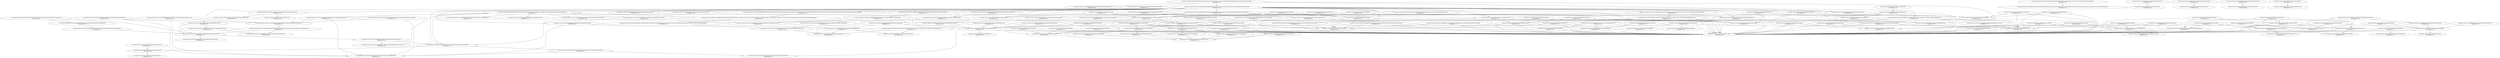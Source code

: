 digraph G {
  "org.apache.commons.math.ode.nonstiff$EmbeddedRungeKuttaIntegrator#integrate(org.apache.commons.math.ode.ExpandableStatefulODE,double)" [label="org.apache.commons.math.ode.nonstiff$EmbeddedRungeKuttaIntegrator#integrate(org.apache.commons.math.ode.ExpandableStatefulODE,double)\nP(Fail|Node)=1.00"];
  "org.apache.commons.math.ode.nonstiff$AdaptiveStepsizeIntegrator#filterStep(double,boolean,boolean)" [label="org.apache.commons.math.ode.nonstiff$AdaptiveStepsizeIntegrator#filterStep(double,boolean,boolean)\nP(Fail|Node)=1.00"];
  "org.apache.commons.math.ode$ExpandableStatefulODE#setCompleteState(double[])" [label="org.apache.commons.math.ode$ExpandableStatefulODE#setCompleteState(double[])\nP(Fail|Node)=1.00"];
  "org.apache.commons.math.ode.nonstiff$DormandPrince853StepInterpolator#storeTime(double)" [label="org.apache.commons.math.ode.nonstiff$DormandPrince853StepInterpolator#storeTime(double)\nP(Fail|Node)=1.00"];
  "org.apache.commons.math.ode$AbstractIntegrator#setEquations(org.apache.commons.math.ode.ExpandableStatefulODE)" [label="org.apache.commons.math.ode$AbstractIntegrator#setEquations(org.apache.commons.math.ode.ExpandableStatefulODE)\nP(Fail|Node)=0.00"];
  "org.apache.commons.math.ode.nonstiff$AdaptiveStepsizeIntegrator#sanityChecks(org.apache.commons.math.ode.ExpandableStatefulODE,double)" [label="org.apache.commons.math.ode.nonstiff$AdaptiveStepsizeIntegrator#sanityChecks(org.apache.commons.math.ode.ExpandableStatefulODE,double)\nP(Fail|Node)=1.00"];
  "org.apache.commons.math.ode.nonstiff$DormandPrince853Integrator#estimateError(double[][],double[],double[],double)" [label="org.apache.commons.math.ode.nonstiff$DormandPrince853Integrator#estimateError(double[][],double[],double[],double)\nP(Fail|Node)=1.00"];
  "org.apache.commons.math.ode$AbstractIntegrator#computeDerivatives(double,double[],double[])" [label="org.apache.commons.math.ode$AbstractIntegrator#computeDerivatives(double,double[],double[])\nP(Fail|Node)=1.00"];
  "org.apache.commons.math.ode$AbstractIntegrator#initIntegration(double,double[],double)" [label="org.apache.commons.math.ode$AbstractIntegrator#initIntegration(double,double[],double)\nP(Fail|Node)=1.00"];
  "org.apache.commons.math.ode$ExpandableStatefulODE#getPrimaryMapper()" [label="org.apache.commons.math.ode$ExpandableStatefulODE#getPrimaryMapper()\nP(Fail|Node)=0.00"];
  "org.apache.commons.math.ode.nonstiff$AdaptiveStepsizeIntegrator#resetInternalState()" [label="org.apache.commons.math.ode.nonstiff$AdaptiveStepsizeIntegrator#resetInternalState()\nP(Fail|Node)=1.00"];
  "org.apache.commons.math.util$FastMath#max(double,double)" [label="org.apache.commons.math.util$FastMath#max(double,double)\nP(Fail|Node)=0.00"];
  "org.apache.commons.math.util$FastMath#<clinit>()" [label="org.apache.commons.math.util$FastMath#<clinit>()\nP(Fail|Node)=0.00"];
  "org.apache.commons.math.ode$ExpandableStatefulODE#getSecondaryMappers()" [label="org.apache.commons.math.ode$ExpandableStatefulODE#getSecondaryMappers()\nP(Fail|Node)=0.00"];
  "org.apache.commons.math.ode$AbstractIntegrator#acceptStep(org.apache.commons.math.ode.sampling.AbstractStepInterpolator,double[],double[],double)" [label="org.apache.commons.math.ode$AbstractIntegrator#acceptStep(org.apache.commons.math.ode.sampling.AbstractStepInterpolator,double[],double[],double)\nP(Fail|Node)=1.00"];
  "org.apache.commons.math.ode.nonstiff$AdaptiveStepsizeIntegrator#initializeStep(boolean,int,double[],double,double[],double[],double[],double[])" [label="org.apache.commons.math.ode.nonstiff$AdaptiveStepsizeIntegrator#initializeStep(boolean,int,double[],double,double[],double[],double[],double[])\nP(Fail|Node)=1.00"];
  "org.apache.commons.math.ode.nonstiff$DormandPrince853Integrator#getOrder()" [label="org.apache.commons.math.ode.nonstiff$DormandPrince853Integrator#getOrder()\nP(Fail|Node)=0.00"];
  "org.apache.commons.math.ode$ExpandableStatefulODE#setTime(double)" [label="org.apache.commons.math.ode$ExpandableStatefulODE#setTime(double)\nP(Fail|Node)=0.00"];
  "org.apache.commons.math.ode.nonstiff$RungeKuttaStepInterpolator#shift()" [label="org.apache.commons.math.ode.nonstiff$RungeKuttaStepInterpolator#shift()\nP(Fail|Node)=1.00"];
  "org.apache.commons.math.ode.sampling$AbstractStepInterpolator#storeTime(double)" [label="org.apache.commons.math.ode.sampling$AbstractStepInterpolator#storeTime(double)\nP(Fail|Node)=1.00"];
  "org.apache.commons.math.ode.nonstiff$DormandPrince853StepInterpolator#reinitialize(org.apache.commons.math.ode.AbstractIntegrator,double[],double[][],boolean,org.apache.commons.math.ode.EquationsMapper,org.apache.commons.math.ode.EquationsMapper[])" [label="org.apache.commons.math.ode.nonstiff$DormandPrince853StepInterpolator#reinitialize(org.apache.commons.math.ode.AbstractIntegrator,double[],double[][],boolean,org.apache.commons.math.ode.EquationsMapper,org.apache.commons.math.ode.EquationsMapper[])\nP(Fail|Node)=1.00"];
  "org.apache.commons.math.util$FastMath#pow(double,double)" [label="org.apache.commons.math.util$FastMath#pow(double,double)\nP(Fail|Node)=1.00"];
  "org.apache.commons.math.ode$ExpandableStatefulODE#getTime()" [label="org.apache.commons.math.ode$ExpandableStatefulODE#getTime()\nP(Fail|Node)=0.00"];
  "org.apache.commons.math.ode.sampling$AbstractStepInterpolator#copy()" [label="org.apache.commons.math.ode.sampling$AbstractStepInterpolator#copy()\nP(Fail|Node)=1.00"];
  "org.apache.commons.math.util$FastMath#min(double,double)" [label="org.apache.commons.math.util$FastMath#min(double,double)\nP(Fail|Node)=0.00"];
  "org.apache.commons.math.ode.nonstiff$RungeKuttaStepInterpolator#reinitialize(org.apache.commons.math.ode.AbstractIntegrator,double[],double[][],boolean,org.apache.commons.math.ode.EquationsMapper,org.apache.commons.math.ode.EquationsMapper[])" [label="org.apache.commons.math.ode.nonstiff$RungeKuttaStepInterpolator#reinitialize(org.apache.commons.math.ode.AbstractIntegrator,double[],double[][],boolean,org.apache.commons.math.ode.EquationsMapper,org.apache.commons.math.ode.EquationsMapper[])\nP(Fail|Node)=1.00"];
  "org.apache.commons.math.util$FastMath#abs(double)" [label="org.apache.commons.math.util$FastMath#abs(double)\nP(Fail|Node)=0.00"];
  "org.apache.commons.math.ode$ExpandableStatefulODE#getCompleteState()" [label="org.apache.commons.math.ode$ExpandableStatefulODE#getCompleteState()\nP(Fail|Node)=1.00"];
  "org.apache.commons.math.util$FastMath#nextUp(double)" [label="org.apache.commons.math.util$FastMath#nextUp(double)\nP(Fail|Node)=1.00"];
  "org.apache.commons.math.util$FastMath#nextAfter(double,double)" [label="org.apache.commons.math.util$FastMath#nextAfter(double,double)\nP(Fail|Node)=0.00"];
  "org.apache.commons.math.ode$AbstractIntegrator#addEventHandler(org.apache.commons.math.ode.events.EventHandler,double,double,int)" [label="org.apache.commons.math.ode$AbstractIntegrator#addEventHandler(org.apache.commons.math.ode.events.EventHandler,double,double,int)\nP(Fail|Node)=1.00"];
  "org.apache.commons.math.ode$AbstractIntegrator#addEventHandler(org.apache.commons.math.ode.events.EventHandler,double,double,int,org.apache.commons.math.analysis.solvers.UnivariateRealSolver)" [label="org.apache.commons.math.ode$AbstractIntegrator#addEventHandler(org.apache.commons.math.ode.events.EventHandler,double,double,int,org.apache.commons.math.analysis.solvers.UnivariateRealSolver)\nP(Fail|Node)=1.00"];
  "org.apache.commons.math.ode.sampling$AbstractStepInterpolator#reinitialize(double[],boolean,org.apache.commons.math.ode.EquationsMapper,org.apache.commons.math.ode.EquationsMapper[])" [label="org.apache.commons.math.ode.sampling$AbstractStepInterpolator#reinitialize(double[],boolean,org.apache.commons.math.ode.EquationsMapper,org.apache.commons.math.ode.EquationsMapper[])\nP(Fail|Node)=1.00"];
  "org.apache.commons.math.ode.sampling$AbstractStepInterpolator#allocateInterpolatedArrays(int)" [label="org.apache.commons.math.ode.sampling$AbstractStepInterpolator#allocateInterpolatedArrays(int)\nP(Fail|Node)=1.00"];
  "org.apache.commons.math.util$FastMath#toRadians(double)" [label="org.apache.commons.math.util$FastMath#toRadians(double)\nP(Fail|Node)=1.00"];
  "org.apache.commons.math.util$FastMath#doubleHighPart(double)" [label="org.apache.commons.math.util$FastMath#doubleHighPart(double)\nP(Fail|Node)=1.00"];
  "org.apache.commons.math.ode.nonstiff$RungeKuttaStepInterpolator#readExternal(java.io.ObjectInput)" [label="org.apache.commons.math.ode.nonstiff$RungeKuttaStepInterpolator#readExternal(java.io.ObjectInput)\nP(Fail|Node)=1.00"];
  "org.apache.commons.math.ode.sampling$AbstractStepInterpolator#readBaseExternal(java.io.ObjectInput)" [label="org.apache.commons.math.ode.sampling$AbstractStepInterpolator#readBaseExternal(java.io.ObjectInput)\nP(Fail|Node)=1.00"];
  "org.apache.commons.math.ode.sampling$AbstractStepInterpolator#setInterpolatedTime(double)" [label="org.apache.commons.math.ode.sampling$AbstractStepInterpolator#setInterpolatedTime(double)\nP(Fail|Node)=0.00"];
  "org.apache.commons.math.ode$AbstractIntegrator#sanityChecks(org.apache.commons.math.ode.ExpandableStatefulODE,double)" [label="org.apache.commons.math.ode$AbstractIntegrator#sanityChecks(org.apache.commons.math.ode.ExpandableStatefulODE,double)\nP(Fail|Node)=1.00"];
  "org.apache.commons.math.util$FastMath#ulp(double)" [label="org.apache.commons.math.util$FastMath#ulp(double)\nP(Fail|Node)=1.00"];
  "org.apache.commons.math.ode$ExpandableStatefulODE#getTotalDimension()" [label="org.apache.commons.math.ode$ExpandableStatefulODE#getTotalDimension()\nP(Fail|Node)=1.00"];
  "org.apache.commons.math.ode$EquationsMapper#extractEquationData(double[],double[])" [label="org.apache.commons.math.ode$EquationsMapper#extractEquationData(double[],double[])\nP(Fail|Node)=0.00"];
  "org.apache.commons.math.util$Incrementor#incrementCount()" [label="org.apache.commons.math.util$Incrementor#incrementCount()\nP(Fail|Node)=0.00"];
  "org.apache.commons.math.ode$ExpandableStatefulODE#computeDerivatives(double,double[],double[])" [label="org.apache.commons.math.ode$ExpandableStatefulODE#computeDerivatives(double,double[],double[])\nP(Fail|Node)=1.00"];
  "org.apache.commons.math.util$Incrementor$1#trigger(int)" [label="org.apache.commons.math.util$Incrementor$1#trigger(int)\nP(Fail|Node)=1.00"];
  "org.apache.commons.math.util$Precision#equalsIncludingNaN(float,float,int)" [label="org.apache.commons.math.util$Precision#equalsIncludingNaN(float,float,int)\nP(Fail|Node)=1.00"];
  "org.apache.commons.math.util$Precision#equals(float,float,int)" [label="org.apache.commons.math.util$Precision#equals(float,float,int)\nP(Fail|Node)=1.00"];
  "org.apache.commons.math.util$FastMath#abs(int)" [label="org.apache.commons.math.util$FastMath#abs(int)\nP(Fail|Node)=1.00"];
  "org.apache.commons.math.util$Precision#equals(float,float,float)" [label="org.apache.commons.math.util$Precision#equals(float,float,float)\nP(Fail|Node)=1.00"];
  "org.apache.commons.math.util$FastMath#abs(float)" [label="org.apache.commons.math.util$FastMath#abs(float)\nP(Fail|Node)=1.00"];
  "org.apache.commons.math.util$FastMath#log(double,double[])" [label="org.apache.commons.math.util$FastMath#log(double,double[])\nP(Fail|Node)=1.00"];
  "org.apache.commons.math.util$FastMath$lnMant#<clinit>()" [label="org.apache.commons.math.util$FastMath$lnMant#<clinit>()\nP(Fail|Node)=1.00"];
  "org.apache.commons.math.util$FastMath#asinh(double)" [label="org.apache.commons.math.util$FastMath#asinh(double)\nP(Fail|Node)=1.00"];
  "org.apache.commons.math.util$FastMath#log(double)" [label="org.apache.commons.math.util$FastMath#log(double)\nP(Fail|Node)=1.00"];
  "org.apache.commons.math.util$FastMath#sqrt(double)" [label="org.apache.commons.math.util$FastMath#sqrt(double)\nP(Fail|Node)=0.00"];
  "org.apache.commons.math.util$FastMathLiteralArrays#<clinit>()" [label="org.apache.commons.math.util$FastMathLiteralArrays#<clinit>()\nP(Fail|Node)=0.00"];
  "org.apache.commons.math.util$FastMathLiteralArrays#loadLnMant()" [label="org.apache.commons.math.util$FastMathLiteralArrays#loadLnMant()\nP(Fail|Node)=1.00"];
  "org.apache.commons.math.util$FastMath#tan(double)" [label="org.apache.commons.math.util$FastMath#tan(double)\nP(Fail|Node)=1.00"];
  "org.apache.commons.math.util$FastMath#tanQ(double,double,boolean)" [label="org.apache.commons.math.util$FastMath#tanQ(double,double,boolean)\nP(Fail|Node)=1.00"];
  "org.apache.commons.math.util$FastMath#reducePayneHanek(double,double[])" [label="org.apache.commons.math.util$FastMath#reducePayneHanek(double,double[])\nP(Fail|Node)=1.00"];
  "org.apache.commons.math.ode.nonstiff$DormandPrince853Integrator#<clinit>()" [label="org.apache.commons.math.ode.nonstiff$DormandPrince853Integrator#<clinit>()\nP(Fail|Node)=1.00"];
  "org.apache.commons.math.util$FastMath#cos(double)" [label="org.apache.commons.math.util$FastMath#cos(double)\nP(Fail|Node)=1.00"];
  "org.apache.commons.math.util$FastMath#cosQ(double,double)" [label="org.apache.commons.math.util$FastMath#cosQ(double,double)\nP(Fail|Node)=1.00"];
  "org.apache.commons.math.util$FastMath#sinQ(double,double)" [label="org.apache.commons.math.util$FastMath#sinQ(double,double)\nP(Fail|Node)=1.00"];
  "org.apache.commons.math.ode.nonstiff$DormandPrince853StepInterpolator#doCopy()" [label="org.apache.commons.math.ode.nonstiff$DormandPrince853StepInterpolator#doCopy()\nP(Fail|Node)=1.00"];
  "org.apache.commons.math.ode.sampling$AbstractStepInterpolator#finalizeStep()" [label="org.apache.commons.math.ode.sampling$AbstractStepInterpolator#finalizeStep()\nP(Fail|Node)=1.00"];
  "org.apache.commons.math.ode.nonstiff$DormandPrince853StepInterpolator#<clinit>()" [label="org.apache.commons.math.ode.nonstiff$DormandPrince853StepInterpolator#<clinit>()\nP(Fail|Node)=0.00"];
  "org.apache.commons.math.ode$AbstractIntegrator#integrate(org.apache.commons.math.ode.FirstOrderDifferentialEquations,double,double[],double,double[])" [label="org.apache.commons.math.ode$AbstractIntegrator#integrate(org.apache.commons.math.ode.FirstOrderDifferentialEquations,double,double[],double,double[])\nP(Fail|Node)=1.00"];
  "org.apache.commons.math.ode$ExpandableStatefulODE#setPrimaryState(double[])" [label="org.apache.commons.math.ode$ExpandableStatefulODE#setPrimaryState(double[])\nP(Fail|Node)=0.00"];
  "org.apache.commons.math.ode$ExpandableStatefulODE#getPrimaryState()" [label="org.apache.commons.math.ode$ExpandableStatefulODE#getPrimaryState()\nP(Fail|Node)=1.00"];
  "org.apache.commons.math.ode.sampling$AbstractStepInterpolator#getInterpolatedSecondaryState(int)" [label="org.apache.commons.math.ode.sampling$AbstractStepInterpolator#getInterpolatedSecondaryState(int)\nP(Fail|Node)=1.00"];
  "org.apache.commons.math.ode.sampling$AbstractStepInterpolator#evaluateCompleteInterpolatedState()" [label="org.apache.commons.math.ode.sampling$AbstractStepInterpolator#evaluateCompleteInterpolatedState()\nP(Fail|Node)=1.00"];
  "org.apache.commons.math.util$FastMath$ExpFracTable#<clinit>()" [label="org.apache.commons.math.util$FastMath$ExpFracTable#<clinit>()\nP(Fail|Node)=1.00"];
  "org.apache.commons.math.util$FastMathLiteralArrays#loadExpFracB()" [label="org.apache.commons.math.util$FastMathLiteralArrays#loadExpFracB()\nP(Fail|Node)=1.00"];
  "org.apache.commons.math.util$FastMathLiteralArrays#loadExpFracA()" [label="org.apache.commons.math.util$FastMathLiteralArrays#loadExpFracA()\nP(Fail|Node)=1.00"];
  "org.apache.commons.math.util$Precision#equalsIncludingNaN(float,float)" [label="org.apache.commons.math.util$Precision#equalsIncludingNaN(float,float)\nP(Fail|Node)=1.00"];
  "org.apache.commons.math.util$FastMath#log10(double)" [label="org.apache.commons.math.util$FastMath#log10(double)\nP(Fail|Node)=1.00"];
  "org.apache.commons.math.util$FastMath#toDegrees(double)" [label="org.apache.commons.math.util$FastMath#toDegrees(double)\nP(Fail|Node)=1.00"];
  "org.apache.commons.math.ode.nonstiff$AdaptiveStepsizeIntegrator#setStepSizeControl(double,double,double,double)" [label="org.apache.commons.math.ode.nonstiff$AdaptiveStepsizeIntegrator#setStepSizeControl(double,double,double,double)\nP(Fail|Node)=1.00"];
  "org.apache.commons.math.ode$AbstractIntegrator#getEvaluations()" [label="org.apache.commons.math.ode$AbstractIntegrator#getEvaluations()\nP(Fail|Node)=1.00"];
  "org.apache.commons.math.util$Incrementor#getCount()" [label="org.apache.commons.math.util$Incrementor#getCount()\nP(Fail|Node)=1.00"];
  "org.apache.commons.math.util$FastMath#tanh(double)" [label="org.apache.commons.math.util$FastMath#tanh(double)\nP(Fail|Node)=1.00"];
  "org.apache.commons.math.util$FastMath#expm1(double,double[])" [label="org.apache.commons.math.util$FastMath#expm1(double,double[])\nP(Fail|Node)=1.00"];
  "org.apache.commons.math.util$FastMath#exp(double,double,double[])" [label="org.apache.commons.math.util$FastMath#exp(double,double,double[])\nP(Fail|Node)=1.00"];
  "org.apache.commons.math.util$FastMath#atan2(double,double)" [label="org.apache.commons.math.util$FastMath#atan2(double,double)\nP(Fail|Node)=1.00"];
  "org.apache.commons.math.util$FastMath#atan(double,double,boolean)" [label="org.apache.commons.math.util$FastMath#atan(double,double,boolean)\nP(Fail|Node)=1.00"];
  "org.apache.commons.math.util$FastMath#copySign(double,double)" [label="org.apache.commons.math.util$FastMath#copySign(double,double)\nP(Fail|Node)=1.00"];
  "org.apache.commons.math.util$FastMath$ExpIntTable#<clinit>()" [label="org.apache.commons.math.util$FastMath$ExpIntTable#<clinit>()\nP(Fail|Node)=1.00"];
  "org.apache.commons.math.util$FastMathLiteralArrays#loadExpIntB()" [label="org.apache.commons.math.util$FastMathLiteralArrays#loadExpIntB()\nP(Fail|Node)=1.00"];
  "org.apache.commons.math.util$FastMathLiteralArrays#loadExpIntA()" [label="org.apache.commons.math.util$FastMathLiteralArrays#loadExpIntA()\nP(Fail|Node)=1.00"];
  "org.apache.commons.math.util$FastMath#asin(double)" [label="org.apache.commons.math.util$FastMath#asin(double)\nP(Fail|Node)=1.00"];
  "org.apache.commons.math.ode$EquationsMapper#getDimension()" [label="org.apache.commons.math.ode$EquationsMapper#getDimension()\nP(Fail|Node)=0.00"];
  "org.apache.commons.math.ode.sampling$AbstractStepInterpolator#setSoftCurrentTime(double)" [label="org.apache.commons.math.ode.sampling$AbstractStepInterpolator#setSoftCurrentTime(double)\nP(Fail|Node)=1.00"];
  "org.apache.commons.math.util$Precision#equals(double,double,int)" [label="org.apache.commons.math.util$Precision#equals(double,double,int)\nP(Fail|Node)=1.00"];
  "org.apache.commons.math.ode.sampling$AbstractStepInterpolator#isForward()" [label="org.apache.commons.math.ode.sampling$AbstractStepInterpolator#isForward()\nP(Fail|Node)=1.00"];
  "org.apache.commons.math.ode.sampling$AbstractStepInterpolator#getInterpolatedState()" [label="org.apache.commons.math.ode.sampling$AbstractStepInterpolator#getInterpolatedState()\nP(Fail|Node)=1.00"];
  "org.apache.commons.math.ode.sampling$AbstractStepInterpolator#getGlobalPreviousTime()" [label="org.apache.commons.math.ode.sampling$AbstractStepInterpolator#getGlobalPreviousTime()\nP(Fail|Node)=1.00"];
  "org.apache.commons.math.ode.sampling$AbstractStepInterpolator#setSoftPreviousTime(double)" [label="org.apache.commons.math.ode.sampling$AbstractStepInterpolator#setSoftPreviousTime(double)\nP(Fail|Node)=1.00"];
  "org.apache.commons.math.ode.sampling$AbstractStepInterpolator#getGlobalCurrentTime()" [label="org.apache.commons.math.ode.sampling$AbstractStepInterpolator#getGlobalCurrentTime()\nP(Fail|Node)=1.00"];
  "org.apache.commons.math.util$FastMath#expm1(double)" [label="org.apache.commons.math.util$FastMath#expm1(double)\nP(Fail|Node)=1.00"];
  "org.apache.commons.math.util$Precision#equalsIncludingNaN(double,double,double)" [label="org.apache.commons.math.util$Precision#equalsIncludingNaN(double,double,double)\nP(Fail|Node)=1.00"];
  "org.apache.commons.math.util$Precision#equalsIncludingNaN(double,double)" [label="org.apache.commons.math.util$Precision#equalsIncludingNaN(double,double)\nP(Fail|Node)=1.00"];
  "org.apache.commons.math.ode$EquationsMapper#getFirstIndex()" [label="org.apache.commons.math.ode$EquationsMapper#getFirstIndex()\nP(Fail|Node)=1.00"];
  "org.apache.commons.math.util$FastMath#cosh(double)" [label="org.apache.commons.math.util$FastMath#cosh(double)\nP(Fail|Node)=1.00"];
  "org.apache.commons.math.util$FastMath#exp(double)" [label="org.apache.commons.math.util$FastMath#exp(double)\nP(Fail|Node)=1.00"];
  "org.apache.commons.math.ode$ExpandableStatefulODE#addSecondaryEquations(org.apache.commons.math.ode.SecondaryEquations)" [label="org.apache.commons.math.ode$ExpandableStatefulODE#addSecondaryEquations(org.apache.commons.math.ode.SecondaryEquations)\nP(Fail|Node)=1.00"];
  "org.apache.commons.math.util$FastMath#ceil(double)" [label="org.apache.commons.math.util$FastMath#ceil(double)\nP(Fail|Node)=1.00"];
  "org.apache.commons.math.util$FastMath#floor(double)" [label="org.apache.commons.math.util$FastMath#floor(double)\nP(Fail|Node)=1.00"];
  "org.apache.commons.math.util$FastMath#main(java.lang.String[])" [label="org.apache.commons.math.util$FastMath#main(java.lang.String[])\nP(Fail|Node)=1.00"];
  "org.apache.commons.math.util$FastMath#sinh(double)" [label="org.apache.commons.math.util$FastMath#sinh(double)\nP(Fail|Node)=1.00"];
  "org.apache.commons.math.util$Precision#round(float,int,int)" [label="org.apache.commons.math.util$Precision#round(float,int,int)\nP(Fail|Node)=1.00"];
  "org.apache.commons.math.util$Precision#roundUnscaled(double,double,int)" [label="org.apache.commons.math.util$Precision#roundUnscaled(double,double,int)\nP(Fail|Node)=1.00"];
  "org.apache.commons.math.util$FastMath#copySign(float,float)" [label="org.apache.commons.math.util$FastMath#copySign(float,float)\nP(Fail|Node)=1.00"];
  "org.apache.commons.math.util$Precision#equals(double,double)" [label="org.apache.commons.math.util$Precision#equals(double,double)\nP(Fail|Node)=1.00"];
  "org.apache.commons.math.util$FastMath#abs(long)" [label="org.apache.commons.math.util$FastMath#abs(long)\nP(Fail|Node)=1.00"];
  "org.apache.commons.math.util$FastMath#polyCosine(double)" [label="org.apache.commons.math.util$FastMath#polyCosine(double)\nP(Fail|Node)=1.00"];
  "org.apache.commons.math.util$FastMath#polySine(double)" [label="org.apache.commons.math.util$FastMath#polySine(double)\nP(Fail|Node)=1.00"];
  "org.apache.commons.math.util$FastMath#nextUp(float)" [label="org.apache.commons.math.util$FastMath#nextUp(float)\nP(Fail|Node)=1.00"];
  "org.apache.commons.math.util$FastMath#nextAfter(float,double)" [label="org.apache.commons.math.util$FastMath#nextAfter(float,double)\nP(Fail|Node)=1.00"];
  "org.apache.commons.math.util$FastMath#sin(double)" [label="org.apache.commons.math.util$FastMath#sin(double)\nP(Fail|Node)=1.00"];
  "org.apache.commons.math.ode.nonstiff$AdaptiveStepsizeIntegrator#setStepSizeControl(double,double,double[],double[])" [label="org.apache.commons.math.ode.nonstiff$AdaptiveStepsizeIntegrator#setStepSizeControl(double,double,double[],double[])\nP(Fail|Node)=1.00"];
  "org.apache.commons.math.util$Precision#equals(double,double,double)" [label="org.apache.commons.math.util$Precision#equals(double,double,double)\nP(Fail|Node)=1.00"];
  "org.apache.commons.math.ode.nonstiff$DormandPrince853StepInterpolator#computeInterpolatedStateAndDerivatives(double,double)" [label="org.apache.commons.math.ode.nonstiff$DormandPrince853StepInterpolator#computeInterpolatedStateAndDerivatives(double,double)\nP(Fail|Node)=1.00"];
  "org.apache.commons.math.ode$AbstractIntegrator#setStateInitialized(boolean)" [label="org.apache.commons.math.ode$AbstractIntegrator#setStateInitialized(boolean)\nP(Fail|Node)=0.00"];
  "org.apache.commons.math.util$Incrementor#resetCount()" [label="org.apache.commons.math.util$Incrementor#resetCount()\nP(Fail|Node)=0.00"];
  "org.apache.commons.math.util$Precision#equalsIncludingNaN(float,float,float)" [label="org.apache.commons.math.util$Precision#equalsIncludingNaN(float,float,float)\nP(Fail|Node)=1.00"];
  "org.apache.commons.math.util$FastMath#cbrt(double)" [label="org.apache.commons.math.util$FastMath#cbrt(double)\nP(Fail|Node)=1.00"];
  "org.apache.commons.math.ode$EquationsMapper#insertEquationData(double[],double[])" [label="org.apache.commons.math.ode$EquationsMapper#insertEquationData(double[],double[])\nP(Fail|Node)=0.00"];
  "org.apache.commons.math.ode.nonstiff$DormandPrince853StepInterpolator#writeExternal(java.io.ObjectOutput)" [label="org.apache.commons.math.ode.nonstiff$DormandPrince853StepInterpolator#writeExternal(java.io.ObjectOutput)\nP(Fail|Node)=1.00"];
  "org.apache.commons.math.ode.nonstiff$RungeKuttaStepInterpolator#writeExternal(java.io.ObjectOutput)" [label="org.apache.commons.math.ode.nonstiff$RungeKuttaStepInterpolator#writeExternal(java.io.ObjectOutput)\nP(Fail|Node)=1.00"];
  "org.apache.commons.math.ode.sampling$AbstractStepInterpolator#doFinalize()" [label="org.apache.commons.math.ode.sampling$AbstractStepInterpolator#doFinalize()\nP(Fail|Node)=1.00"];
  "org.apache.commons.math.ode.nonstiff$DormandPrince853StepInterpolator#doFinalize()" [label="org.apache.commons.math.ode.nonstiff$DormandPrince853StepInterpolator#doFinalize()\nP(Fail|Node)=1.00"];
  "org.apache.commons.math.util$Incrementor#incrementCount(int)" [label="org.apache.commons.math.util$Incrementor#incrementCount(int)\nP(Fail|Node)=1.00"];
  "org.apache.commons.math.util$FastMath#acos(double)" [label="org.apache.commons.math.util$FastMath#acos(double)\nP(Fail|Node)=1.00"];
  "org.apache.commons.math.util$FastMath#acosh(double)" [label="org.apache.commons.math.util$FastMath#acosh(double)\nP(Fail|Node)=1.00"];
  "org.apache.commons.math.ode.sampling$AbstractStepInterpolator#getInterpolatedSecondaryDerivatives(int)" [label="org.apache.commons.math.ode.sampling$AbstractStepInterpolator#getInterpolatedSecondaryDerivatives(int)\nP(Fail|Node)=1.00"];
  "org.apache.commons.math.util$FastMath#hypot(double,double)" [label="org.apache.commons.math.util$FastMath#hypot(double,double)\nP(Fail|Node)=1.00"];
  "org.apache.commons.math.util$FastMath#scalb(double,int)" [label="org.apache.commons.math.util$FastMath#scalb(double,int)\nP(Fail|Node)=1.00"];
  "org.apache.commons.math.util$FastMath#getExponent(double)" [label="org.apache.commons.math.util$FastMath#getExponent(double)\nP(Fail|Node)=1.00"];
  "org.apache.commons.math.util$FastMath#ulp(float)" [label="org.apache.commons.math.util$FastMath#ulp(float)\nP(Fail|Node)=1.00"];
  "org.apache.commons.math.util$FastMath#atanh(double)" [label="org.apache.commons.math.util$FastMath#atanh(double)\nP(Fail|Node)=1.00"];
  "org.apache.commons.math.util$FastMath#round(float)" [label="org.apache.commons.math.util$FastMath#round(float)\nP(Fail|Node)=1.00"];
  "org.apache.commons.math.util$FastMath#log1p(double)" [label="org.apache.commons.math.util$FastMath#log1p(double)\nP(Fail|Node)=1.00"];
  "org.apache.commons.math.util$FastMath#atan(double)" [label="org.apache.commons.math.util$FastMath#atan(double)\nP(Fail|Node)=1.00"];
  "org.apache.commons.math.ode.nonstiff$AdaptiveStepsizeIntegrator#getMinStep()" [label="org.apache.commons.math.ode.nonstiff$AdaptiveStepsizeIntegrator#getMinStep()\nP(Fail|Node)=0.00"];
  "org.apache.commons.math.ode.nonstiff$AdaptiveStepsizeIntegrator#getMaxStep()" [label="org.apache.commons.math.ode.nonstiff$AdaptiveStepsizeIntegrator#getMaxStep()\nP(Fail|Node)=0.00"];
  "org.apache.commons.math.util$Precision#compareTo(double,double,double)" [label="org.apache.commons.math.util$Precision#compareTo(double,double,double)\nP(Fail|Node)=1.00"];
  "org.apache.commons.math.util$FastMath#rint(double)" [label="org.apache.commons.math.util$FastMath#rint(double)\nP(Fail|Node)=1.00"];
  "org.apache.commons.math.ode$AbstractIntegrator#getMaxEvaluations()" [label="org.apache.commons.math.ode$AbstractIntegrator#getMaxEvaluations()\nP(Fail|Node)=1.00"];
  "org.apache.commons.math.util$Incrementor#getMaximalCount()" [label="org.apache.commons.math.util$Incrementor#getMaximalCount()\nP(Fail|Node)=1.00"];
  "org.apache.commons.math.util$Precision#compareTo(double,double,int)" [label="org.apache.commons.math.util$Precision#compareTo(double,double,int)\nP(Fail|Node)=1.00"];
  "org.apache.commons.math.ode.sampling$AbstractStepInterpolator#shift()" [label="org.apache.commons.math.ode.sampling$AbstractStepInterpolator#shift()\nP(Fail|Node)=0.00"];
  "org.apache.commons.math.ode$AbstractIntegrator#setMaxEvaluations(int)" [label="org.apache.commons.math.ode$AbstractIntegrator#setMaxEvaluations(int)\nP(Fail|Node)=1.00"];
  "org.apache.commons.math.util$Incrementor#setMaximalCount(int)" [label="org.apache.commons.math.util$Incrementor#setMaximalCount(int)\nP(Fail|Node)=0.00"];
  "org.apache.commons.math.util$FastMath#log(double,double)" [label="org.apache.commons.math.util$FastMath#log(double,double)\nP(Fail|Node)=1.00"];
  "org.apache.commons.math.ode.nonstiff$DormandPrince853StepInterpolator#readExternal(java.io.ObjectInput)" [label="org.apache.commons.math.ode.nonstiff$DormandPrince853StepInterpolator#readExternal(java.io.ObjectInput)\nP(Fail|Node)=1.00"];
  "org.apache.commons.math.ode.sampling$AbstractStepInterpolator#getInterpolatedDerivatives()" [label="org.apache.commons.math.ode.sampling$AbstractStepInterpolator#getInterpolatedDerivatives()\nP(Fail|Node)=1.00"];
  "org.apache.commons.math.ode.sampling$AbstractStepInterpolator#writeBaseExternal(java.io.ObjectOutput)" [label="org.apache.commons.math.ode.sampling$AbstractStepInterpolator#writeBaseExternal(java.io.ObjectOutput)\nP(Fail|Node)=1.00"];
  "org.apache.commons.math.util$Precision#equalsIncludingNaN(double,double,int)" [label="org.apache.commons.math.util$Precision#equalsIncludingNaN(double,double,int)\nP(Fail|Node)=1.00"];
  "org.apache.commons.math.util$Precision#round(double,int)" [label="org.apache.commons.math.util$Precision#round(double,int)\nP(Fail|Node)=1.00"];
  "org.apache.commons.math.util$Precision#round(double,int,int)" [label="org.apache.commons.math.util$Precision#round(double,int,int)\nP(Fail|Node)=1.00"];
  "org.apache.commons.math.util$FastMath#round(double)" [label="org.apache.commons.math.util$FastMath#round(double)\nP(Fail|Node)=1.00"];
  "org.apache.commons.math.util$Precision#equals(float,float)" [label="org.apache.commons.math.util$Precision#equals(float,float)\nP(Fail|Node)=1.00"];
  "org.apache.commons.math.util$Precision#round(float,int)" [label="org.apache.commons.math.util$Precision#round(float,int)\nP(Fail|Node)=1.00"];
  "org.apache.commons.math.ode.nonstiff$EmbeddedRungeKuttaIntegrator#integrate(org.apache.commons.math.ode.ExpandableStatefulODE,double)" -> "org.apache.commons.math.ode.nonstiff$AdaptiveStepsizeIntegrator#filterStep(double,boolean,boolean)";
  "org.apache.commons.math.ode.nonstiff$EmbeddedRungeKuttaIntegrator#integrate(org.apache.commons.math.ode.ExpandableStatefulODE,double)" -> "org.apache.commons.math.ode$ExpandableStatefulODE#setCompleteState(double[])";
  "org.apache.commons.math.ode.nonstiff$EmbeddedRungeKuttaIntegrator#integrate(org.apache.commons.math.ode.ExpandableStatefulODE,double)" -> "org.apache.commons.math.ode.nonstiff$DormandPrince853StepInterpolator#storeTime(double)";
  "org.apache.commons.math.ode.nonstiff$EmbeddedRungeKuttaIntegrator#integrate(org.apache.commons.math.ode.ExpandableStatefulODE,double)" -> "org.apache.commons.math.ode$AbstractIntegrator#setEquations(org.apache.commons.math.ode.ExpandableStatefulODE)";
  "org.apache.commons.math.ode.nonstiff$EmbeddedRungeKuttaIntegrator#integrate(org.apache.commons.math.ode.ExpandableStatefulODE,double)" -> "org.apache.commons.math.ode.nonstiff$AdaptiveStepsizeIntegrator#sanityChecks(org.apache.commons.math.ode.ExpandableStatefulODE,double)";
  "org.apache.commons.math.ode.nonstiff$EmbeddedRungeKuttaIntegrator#integrate(org.apache.commons.math.ode.ExpandableStatefulODE,double)" -> "org.apache.commons.math.ode.nonstiff$DormandPrince853Integrator#estimateError(double[][],double[],double[],double)";
  "org.apache.commons.math.ode.nonstiff$EmbeddedRungeKuttaIntegrator#integrate(org.apache.commons.math.ode.ExpandableStatefulODE,double)" -> "org.apache.commons.math.ode$AbstractIntegrator#computeDerivatives(double,double[],double[])";
  "org.apache.commons.math.ode.nonstiff$EmbeddedRungeKuttaIntegrator#integrate(org.apache.commons.math.ode.ExpandableStatefulODE,double)" -> "org.apache.commons.math.ode$AbstractIntegrator#initIntegration(double,double[],double)";
  "org.apache.commons.math.ode.nonstiff$EmbeddedRungeKuttaIntegrator#integrate(org.apache.commons.math.ode.ExpandableStatefulODE,double)" -> "org.apache.commons.math.ode$ExpandableStatefulODE#getPrimaryMapper()";
  "org.apache.commons.math.ode.nonstiff$EmbeddedRungeKuttaIntegrator#integrate(org.apache.commons.math.ode.ExpandableStatefulODE,double)" -> "org.apache.commons.math.ode.nonstiff$AdaptiveStepsizeIntegrator#resetInternalState()";
  "org.apache.commons.math.ode.nonstiff$EmbeddedRungeKuttaIntegrator#integrate(org.apache.commons.math.ode.ExpandableStatefulODE,double)" -> "org.apache.commons.math.util$FastMath#max(double,double)";
  "org.apache.commons.math.ode.nonstiff$EmbeddedRungeKuttaIntegrator#integrate(org.apache.commons.math.ode.ExpandableStatefulODE,double)" -> "org.apache.commons.math.util$FastMath#<clinit>()";
  "org.apache.commons.math.ode.nonstiff$EmbeddedRungeKuttaIntegrator#integrate(org.apache.commons.math.ode.ExpandableStatefulODE,double)" -> "org.apache.commons.math.ode$ExpandableStatefulODE#getSecondaryMappers()";
  "org.apache.commons.math.ode.nonstiff$EmbeddedRungeKuttaIntegrator#integrate(org.apache.commons.math.ode.ExpandableStatefulODE,double)" -> "org.apache.commons.math.ode$AbstractIntegrator#acceptStep(org.apache.commons.math.ode.sampling.AbstractStepInterpolator,double[],double[],double)";
  "org.apache.commons.math.ode.nonstiff$EmbeddedRungeKuttaIntegrator#integrate(org.apache.commons.math.ode.ExpandableStatefulODE,double)" -> "org.apache.commons.math.ode.nonstiff$AdaptiveStepsizeIntegrator#initializeStep(boolean,int,double[],double,double[],double[],double[],double[])";
  "org.apache.commons.math.ode.nonstiff$EmbeddedRungeKuttaIntegrator#integrate(org.apache.commons.math.ode.ExpandableStatefulODE,double)" -> "org.apache.commons.math.ode.nonstiff$DormandPrince853Integrator#getOrder()";
  "org.apache.commons.math.ode.nonstiff$EmbeddedRungeKuttaIntegrator#integrate(org.apache.commons.math.ode.ExpandableStatefulODE,double)" -> "org.apache.commons.math.ode$ExpandableStatefulODE#setTime(double)";
  "org.apache.commons.math.ode.nonstiff$EmbeddedRungeKuttaIntegrator#integrate(org.apache.commons.math.ode.ExpandableStatefulODE,double)" -> "org.apache.commons.math.ode.nonstiff$RungeKuttaStepInterpolator#shift()";
  "org.apache.commons.math.ode.nonstiff$EmbeddedRungeKuttaIntegrator#integrate(org.apache.commons.math.ode.ExpandableStatefulODE,double)" -> "org.apache.commons.math.ode.sampling$AbstractStepInterpolator#storeTime(double)";
  "org.apache.commons.math.ode.nonstiff$EmbeddedRungeKuttaIntegrator#integrate(org.apache.commons.math.ode.ExpandableStatefulODE,double)" -> "org.apache.commons.math.ode.nonstiff$DormandPrince853StepInterpolator#reinitialize(org.apache.commons.math.ode.AbstractIntegrator,double[],double[][],boolean,org.apache.commons.math.ode.EquationsMapper,org.apache.commons.math.ode.EquationsMapper[])";
  "org.apache.commons.math.ode.nonstiff$EmbeddedRungeKuttaIntegrator#integrate(org.apache.commons.math.ode.ExpandableStatefulODE,double)" -> "org.apache.commons.math.util$FastMath#pow(double,double)";
  "org.apache.commons.math.ode.nonstiff$EmbeddedRungeKuttaIntegrator#integrate(org.apache.commons.math.ode.ExpandableStatefulODE,double)" -> "org.apache.commons.math.ode$ExpandableStatefulODE#getTime()";
  "org.apache.commons.math.ode.nonstiff$EmbeddedRungeKuttaIntegrator#integrate(org.apache.commons.math.ode.ExpandableStatefulODE,double)" -> "org.apache.commons.math.ode.sampling$AbstractStepInterpolator#copy()";
  "org.apache.commons.math.ode.nonstiff$EmbeddedRungeKuttaIntegrator#integrate(org.apache.commons.math.ode.ExpandableStatefulODE,double)" -> "org.apache.commons.math.util$FastMath#min(double,double)";
  "org.apache.commons.math.ode.nonstiff$EmbeddedRungeKuttaIntegrator#integrate(org.apache.commons.math.ode.ExpandableStatefulODE,double)" -> "org.apache.commons.math.ode.nonstiff$RungeKuttaStepInterpolator#reinitialize(org.apache.commons.math.ode.AbstractIntegrator,double[],double[][],boolean,org.apache.commons.math.ode.EquationsMapper,org.apache.commons.math.ode.EquationsMapper[])";
  "org.apache.commons.math.ode.nonstiff$EmbeddedRungeKuttaIntegrator#integrate(org.apache.commons.math.ode.ExpandableStatefulODE,double)" -> "org.apache.commons.math.util$FastMath#abs(double)";
  "org.apache.commons.math.ode.nonstiff$EmbeddedRungeKuttaIntegrator#integrate(org.apache.commons.math.ode.ExpandableStatefulODE,double)" -> "org.apache.commons.math.ode$ExpandableStatefulODE#getCompleteState()";
  "org.apache.commons.math.ode.nonstiff$AdaptiveStepsizeIntegrator#filterStep(double,boolean,boolean)" -> "org.apache.commons.math.util$FastMath#<clinit>()";
  "org.apache.commons.math.ode.nonstiff$AdaptiveStepsizeIntegrator#filterStep(double,boolean,boolean)" -> "org.apache.commons.math.util$FastMath#abs(double)";
  "org.apache.commons.math.ode$ExpandableStatefulODE#setCompleteState(double[])" -> "org.apache.commons.math.ode$ExpandableStatefulODE#getTotalDimension()";
  "org.apache.commons.math.ode$ExpandableStatefulODE#setCompleteState(double[])" -> "org.apache.commons.math.ode$EquationsMapper#extractEquationData(double[],double[])";
  "org.apache.commons.math.ode.nonstiff$DormandPrince853StepInterpolator#storeTime(double)" -> "org.apache.commons.math.ode.sampling$AbstractStepInterpolator#storeTime(double)";
  "org.apache.commons.math.ode.nonstiff$AdaptiveStepsizeIntegrator#sanityChecks(org.apache.commons.math.ode.ExpandableStatefulODE,double)" -> "org.apache.commons.math.ode$EquationsMapper#getDimension()";
  "org.apache.commons.math.ode.nonstiff$AdaptiveStepsizeIntegrator#sanityChecks(org.apache.commons.math.ode.ExpandableStatefulODE,double)" -> "org.apache.commons.math.ode$ExpandableStatefulODE#getPrimaryMapper()";
  "org.apache.commons.math.ode.nonstiff$AdaptiveStepsizeIntegrator#sanityChecks(org.apache.commons.math.ode.ExpandableStatefulODE,double)" -> "org.apache.commons.math.ode$AbstractIntegrator#sanityChecks(org.apache.commons.math.ode.ExpandableStatefulODE,double)";
  "org.apache.commons.math.ode.nonstiff$DormandPrince853Integrator#estimateError(double[][],double[],double[],double)" -> "org.apache.commons.math.util$FastMath#sqrt(double)";
  "org.apache.commons.math.ode.nonstiff$DormandPrince853Integrator#estimateError(double[][],double[],double[],double)" -> "org.apache.commons.math.util$FastMath#max(double,double)";
  "org.apache.commons.math.ode.nonstiff$DormandPrince853Integrator#estimateError(double[][],double[],double[],double)" -> "org.apache.commons.math.util$FastMath#<clinit>()";
  "org.apache.commons.math.ode.nonstiff$DormandPrince853Integrator#estimateError(double[][],double[],double[],double)" -> "org.apache.commons.math.util$FastMath#abs(double)";
  "org.apache.commons.math.ode$AbstractIntegrator#computeDerivatives(double,double[],double[])" -> "org.apache.commons.math.util$Incrementor#incrementCount()";
  "org.apache.commons.math.ode$AbstractIntegrator#computeDerivatives(double,double[],double[])" -> "org.apache.commons.math.ode$ExpandableStatefulODE#computeDerivatives(double,double[],double[])";
  "org.apache.commons.math.ode$AbstractIntegrator#initIntegration(double,double[],double)" -> "org.apache.commons.math.ode$AbstractIntegrator#setStateInitialized(boolean)";
  "org.apache.commons.math.ode$AbstractIntegrator#initIntegration(double,double[],double)" -> "org.apache.commons.math.util$Incrementor#resetCount()";
  "org.apache.commons.math.ode.nonstiff$AdaptiveStepsizeIntegrator#resetInternalState()" -> "org.apache.commons.math.util$FastMath#<clinit>()";
  "org.apache.commons.math.ode.nonstiff$AdaptiveStepsizeIntegrator#resetInternalState()" -> "org.apache.commons.math.util$FastMath#sqrt(double)";
  "org.apache.commons.math.ode$AbstractIntegrator#acceptStep(org.apache.commons.math.ode.sampling.AbstractStepInterpolator,double[],double[],double)" -> "org.apache.commons.math.ode.sampling$AbstractStepInterpolator#setSoftCurrentTime(double)";
  "org.apache.commons.math.ode$AbstractIntegrator#acceptStep(org.apache.commons.math.ode.sampling.AbstractStepInterpolator,double[],double[],double)" -> "org.apache.commons.math.ode.sampling$AbstractStepInterpolator#setInterpolatedTime(double)";
  "org.apache.commons.math.ode$AbstractIntegrator#acceptStep(org.apache.commons.math.ode.sampling.AbstractStepInterpolator,double[],double[],double)" -> "org.apache.commons.math.ode$AbstractIntegrator#computeDerivatives(double,double[],double[])";
  "org.apache.commons.math.ode$AbstractIntegrator#acceptStep(org.apache.commons.math.ode.sampling.AbstractStepInterpolator,double[],double[],double)" -> "org.apache.commons.math.util$Precision#equals(double,double,int)";
  "org.apache.commons.math.ode$AbstractIntegrator#acceptStep(org.apache.commons.math.ode.sampling.AbstractStepInterpolator,double[],double[],double)" -> "org.apache.commons.math.ode.sampling$AbstractStepInterpolator#isForward()";
  "org.apache.commons.math.ode$AbstractIntegrator#acceptStep(org.apache.commons.math.ode.sampling.AbstractStepInterpolator,double[],double[],double)" -> "org.apache.commons.math.ode.sampling$AbstractStepInterpolator#getInterpolatedState()";
  "org.apache.commons.math.ode$AbstractIntegrator#acceptStep(org.apache.commons.math.ode.sampling.AbstractStepInterpolator,double[],double[],double)" -> "org.apache.commons.math.ode.sampling$AbstractStepInterpolator#getGlobalPreviousTime()";
  "org.apache.commons.math.ode$AbstractIntegrator#acceptStep(org.apache.commons.math.ode.sampling.AbstractStepInterpolator,double[],double[],double)" -> "org.apache.commons.math.ode.sampling$AbstractStepInterpolator#setSoftPreviousTime(double)";
  "org.apache.commons.math.ode$AbstractIntegrator#acceptStep(org.apache.commons.math.ode.sampling.AbstractStepInterpolator,double[],double[],double)" -> "org.apache.commons.math.ode.sampling$AbstractStepInterpolator#getGlobalCurrentTime()";
  "org.apache.commons.math.ode.nonstiff$AdaptiveStepsizeIntegrator#initializeStep(boolean,int,double[],double,double[],double[],double[],double[])" -> "org.apache.commons.math.util$FastMath#<clinit>()";
  "org.apache.commons.math.ode.nonstiff$AdaptiveStepsizeIntegrator#initializeStep(boolean,int,double[],double,double[],double[],double[],double[])" -> "org.apache.commons.math.ode.nonstiff$AdaptiveStepsizeIntegrator#getMinStep()";
  "org.apache.commons.math.ode.nonstiff$AdaptiveStepsizeIntegrator#initializeStep(boolean,int,double[],double,double[],double[],double[],double[])" -> "org.apache.commons.math.ode.nonstiff$AdaptiveStepsizeIntegrator#getMaxStep()";
  "org.apache.commons.math.ode.nonstiff$AdaptiveStepsizeIntegrator#initializeStep(boolean,int,double[],double,double[],double[],double[],double[])" -> "org.apache.commons.math.util$FastMath#abs(double)";
  "org.apache.commons.math.ode.nonstiff$AdaptiveStepsizeIntegrator#initializeStep(boolean,int,double[],double,double[],double[],double[],double[])" -> "org.apache.commons.math.util$FastMath#sqrt(double)";
  "org.apache.commons.math.ode.nonstiff$AdaptiveStepsizeIntegrator#initializeStep(boolean,int,double[],double,double[],double[],double[],double[])" -> "org.apache.commons.math.util$FastMath#max(double,double)";
  "org.apache.commons.math.ode.nonstiff$AdaptiveStepsizeIntegrator#initializeStep(boolean,int,double[],double,double[],double[],double[],double[])" -> "org.apache.commons.math.ode$AbstractIntegrator#computeDerivatives(double,double[],double[])";
  "org.apache.commons.math.ode.nonstiff$AdaptiveStepsizeIntegrator#initializeStep(boolean,int,double[],double,double[],double[],double[],double[])" -> "org.apache.commons.math.util$FastMath#pow(double,double)";
  "org.apache.commons.math.ode.nonstiff$AdaptiveStepsizeIntegrator#initializeStep(boolean,int,double[],double,double[],double[],double[],double[])" -> "org.apache.commons.math.util$FastMath#min(double,double)";
  "org.apache.commons.math.ode.nonstiff$RungeKuttaStepInterpolator#shift()" -> "org.apache.commons.math.ode.sampling$AbstractStepInterpolator#shift()";
  "org.apache.commons.math.ode.sampling$AbstractStepInterpolator#storeTime(double)" -> "org.apache.commons.math.ode.sampling$AbstractStepInterpolator#setInterpolatedTime(double)";
  "org.apache.commons.math.ode.nonstiff$DormandPrince853StepInterpolator#reinitialize(org.apache.commons.math.ode.AbstractIntegrator,double[],double[][],boolean,org.apache.commons.math.ode.EquationsMapper,org.apache.commons.math.ode.EquationsMapper[])" -> "org.apache.commons.math.ode.nonstiff$RungeKuttaStepInterpolator#reinitialize(org.apache.commons.math.ode.AbstractIntegrator,double[],double[][],boolean,org.apache.commons.math.ode.EquationsMapper,org.apache.commons.math.ode.EquationsMapper[])";
  "org.apache.commons.math.util$FastMath#pow(double,double)" -> "org.apache.commons.math.util$FastMath#log(double,double[])";
  "org.apache.commons.math.util$FastMath#pow(double,double)" -> "org.apache.commons.math.util$FastMath#<clinit>()";
  "org.apache.commons.math.util$FastMath#pow(double,double)" -> "org.apache.commons.math.util$FastMath#exp(double,double,double[])";
  "org.apache.commons.math.ode.sampling$AbstractStepInterpolator#copy()" -> "org.apache.commons.math.ode.nonstiff$DormandPrince853StepInterpolator#doCopy()";
  "org.apache.commons.math.ode.sampling$AbstractStepInterpolator#copy()" -> "org.apache.commons.math.ode.sampling$AbstractStepInterpolator#finalizeStep()";
  "org.apache.commons.math.ode.nonstiff$RungeKuttaStepInterpolator#reinitialize(org.apache.commons.math.ode.AbstractIntegrator,double[],double[][],boolean,org.apache.commons.math.ode.EquationsMapper,org.apache.commons.math.ode.EquationsMapper[])" -> "org.apache.commons.math.ode.sampling$AbstractStepInterpolator#reinitialize(double[],boolean,org.apache.commons.math.ode.EquationsMapper,org.apache.commons.math.ode.EquationsMapper[])";
  "org.apache.commons.math.ode$ExpandableStatefulODE#getCompleteState()" -> "org.apache.commons.math.ode$ExpandableStatefulODE#getTotalDimension()";
  "org.apache.commons.math.ode$ExpandableStatefulODE#getCompleteState()" -> "org.apache.commons.math.ode$EquationsMapper#insertEquationData(double[],double[])";
  "org.apache.commons.math.util$FastMath#nextUp(double)" -> "org.apache.commons.math.util$FastMath#<clinit>()";
  "org.apache.commons.math.util$FastMath#nextUp(double)" -> "org.apache.commons.math.util$FastMath#nextAfter(double,double)";
  "org.apache.commons.math.ode$AbstractIntegrator#addEventHandler(org.apache.commons.math.ode.events.EventHandler,double,double,int)" -> "org.apache.commons.math.ode$AbstractIntegrator#addEventHandler(org.apache.commons.math.ode.events.EventHandler,double,double,int,org.apache.commons.math.analysis.solvers.UnivariateRealSolver)";
  "org.apache.commons.math.ode.sampling$AbstractStepInterpolator#reinitialize(double[],boolean,org.apache.commons.math.ode.EquationsMapper,org.apache.commons.math.ode.EquationsMapper[])" -> "org.apache.commons.math.ode.sampling$AbstractStepInterpolator#allocateInterpolatedArrays(int)";
  "org.apache.commons.math.ode.sampling$AbstractStepInterpolator#allocateInterpolatedArrays(int)" -> "org.apache.commons.math.ode$EquationsMapper#getDimension()";
  "org.apache.commons.math.util$FastMath#toRadians(double)" -> "org.apache.commons.math.util$FastMath#<clinit>()";
  "org.apache.commons.math.util$FastMath#toRadians(double)" -> "org.apache.commons.math.util$FastMath#doubleHighPart(double)";
  "org.apache.commons.math.ode.nonstiff$RungeKuttaStepInterpolator#readExternal(java.io.ObjectInput)" -> "org.apache.commons.math.ode.sampling$AbstractStepInterpolator#readBaseExternal(java.io.ObjectInput)";
  "org.apache.commons.math.ode.nonstiff$RungeKuttaStepInterpolator#readExternal(java.io.ObjectInput)" -> "org.apache.commons.math.ode.sampling$AbstractStepInterpolator#setInterpolatedTime(double)";
  "org.apache.commons.math.ode.sampling$AbstractStepInterpolator#readBaseExternal(java.io.ObjectInput)" -> "org.apache.commons.math.ode.sampling$AbstractStepInterpolator#allocateInterpolatedArrays(int)";
  "org.apache.commons.math.ode$AbstractIntegrator#sanityChecks(org.apache.commons.math.ode.ExpandableStatefulODE,double)" -> "org.apache.commons.math.util$FastMath#abs(double)";
  "org.apache.commons.math.ode$AbstractIntegrator#sanityChecks(org.apache.commons.math.ode.ExpandableStatefulODE,double)" -> "org.apache.commons.math.util$FastMath#max(double,double)";
  "org.apache.commons.math.ode$AbstractIntegrator#sanityChecks(org.apache.commons.math.ode.ExpandableStatefulODE,double)" -> "org.apache.commons.math.util$FastMath#<clinit>()";
  "org.apache.commons.math.ode$AbstractIntegrator#sanityChecks(org.apache.commons.math.ode.ExpandableStatefulODE,double)" -> "org.apache.commons.math.util$FastMath#ulp(double)";
  "org.apache.commons.math.ode$AbstractIntegrator#sanityChecks(org.apache.commons.math.ode.ExpandableStatefulODE,double)" -> "org.apache.commons.math.ode$ExpandableStatefulODE#getTime()";
  "org.apache.commons.math.util$FastMath#ulp(double)" -> "org.apache.commons.math.util$FastMath#abs(double)";
  "org.apache.commons.math.util$FastMath#ulp(double)" -> "org.apache.commons.math.util$FastMath#<clinit>()";
  "org.apache.commons.math.ode$ExpandableStatefulODE#getTotalDimension()" -> "org.apache.commons.math.ode$EquationsMapper#getFirstIndex()";
  "org.apache.commons.math.ode$ExpandableStatefulODE#getTotalDimension()" -> "org.apache.commons.math.ode$EquationsMapper#getDimension()";
  "org.apache.commons.math.util$Incrementor#incrementCount()" -> "org.apache.commons.math.util$Incrementor$1#trigger(int)";
  "org.apache.commons.math.ode$ExpandableStatefulODE#computeDerivatives(double,double[],double[])" -> "org.apache.commons.math.ode$EquationsMapper#extractEquationData(double[],double[])";
  "org.apache.commons.math.ode$ExpandableStatefulODE#computeDerivatives(double,double[],double[])" -> "org.apache.commons.math.ode$EquationsMapper#insertEquationData(double[],double[])";
  "org.apache.commons.math.util$Precision#equalsIncludingNaN(float,float,int)" -> "org.apache.commons.math.util$Precision#equals(float,float,int)";
  "org.apache.commons.math.util$Precision#equals(float,float,int)" -> "org.apache.commons.math.util$FastMath#abs(int)";
  "org.apache.commons.math.util$Precision#equals(float,float,int)" -> "org.apache.commons.math.util$FastMath#<clinit>()";
  "org.apache.commons.math.util$Precision#equals(float,float,float)" -> "org.apache.commons.math.util$FastMath#<clinit>()";
  "org.apache.commons.math.util$Precision#equals(float,float,float)" -> "org.apache.commons.math.util$Precision#equals(float,float,int)";
  "org.apache.commons.math.util$Precision#equals(float,float,float)" -> "org.apache.commons.math.util$FastMath#abs(float)";
  "org.apache.commons.math.util$FastMath#log(double,double[])" -> "org.apache.commons.math.util$FastMath#<clinit>()";
  "org.apache.commons.math.util$FastMath#log(double,double[])" -> "org.apache.commons.math.util$FastMath$lnMant#<clinit>()";
  "org.apache.commons.math.util$FastMath$lnMant#<clinit>()" -> "org.apache.commons.math.util$FastMathLiteralArrays#<clinit>()";
  "org.apache.commons.math.util$FastMath$lnMant#<clinit>()" -> "org.apache.commons.math.util$FastMathLiteralArrays#loadLnMant()";
  "org.apache.commons.math.util$FastMath$lnMant#<clinit>()" -> "org.apache.commons.math.util$FastMath#<clinit>()";
  "org.apache.commons.math.util$FastMath#asinh(double)" -> "org.apache.commons.math.util$FastMath#log(double)";
  "org.apache.commons.math.util$FastMath#asinh(double)" -> "org.apache.commons.math.util$FastMath#sqrt(double)";
  "org.apache.commons.math.util$FastMath#asinh(double)" -> "org.apache.commons.math.util$FastMath#<clinit>()";
  "org.apache.commons.math.util$FastMath#log(double)" -> "org.apache.commons.math.util$FastMath#log(double,double[])";
  "org.apache.commons.math.util$FastMath#log(double)" -> "org.apache.commons.math.util$FastMath#<clinit>()";
  "org.apache.commons.math.util$FastMathLiteralArrays#loadLnMant()" -> "org.apache.commons.math.util$FastMathLiteralArrays#<clinit>()";
  "org.apache.commons.math.util$FastMath#tan(double)" -> "org.apache.commons.math.util$FastMath#<clinit>()";
  "org.apache.commons.math.util$FastMath#tan(double)" -> "org.apache.commons.math.util$FastMath#tanQ(double,double,boolean)";
  "org.apache.commons.math.util$FastMath#tan(double)" -> "org.apache.commons.math.util$FastMath#reducePayneHanek(double,double[])";
  "org.apache.commons.math.util$FastMath#tanQ(double,double,boolean)" -> "org.apache.commons.math.util$FastMath#polySine(double)";
  "org.apache.commons.math.util$FastMath#tanQ(double,double,boolean)" -> "org.apache.commons.math.util$FastMath#<clinit>()";
  "org.apache.commons.math.util$FastMath#tanQ(double,double,boolean)" -> "org.apache.commons.math.util$FastMath#polyCosine(double)";
  "org.apache.commons.math.util$FastMath#reducePayneHanek(double,double[])" -> "org.apache.commons.math.util$FastMath#<clinit>()";
  "org.apache.commons.math.ode.nonstiff$DormandPrince853Integrator#<clinit>()" -> "org.apache.commons.math.util$FastMath#<clinit>()";
  "org.apache.commons.math.ode.nonstiff$DormandPrince853Integrator#<clinit>()" -> "org.apache.commons.math.util$FastMath#sqrt(double)";
  "org.apache.commons.math.util$FastMath#cos(double)" -> "org.apache.commons.math.util$FastMath#reducePayneHanek(double,double[])";
  "org.apache.commons.math.util$FastMath#cos(double)" -> "org.apache.commons.math.util$FastMath#<clinit>()";
  "org.apache.commons.math.util$FastMath#cos(double)" -> "org.apache.commons.math.util$FastMath#cosQ(double,double)";
  "org.apache.commons.math.util$FastMath#cos(double)" -> "org.apache.commons.math.util$FastMath#sinQ(double,double)";
  "org.apache.commons.math.util$FastMath#cosQ(double,double)" -> "org.apache.commons.math.util$FastMath#<clinit>()";
  "org.apache.commons.math.util$FastMath#cosQ(double,double)" -> "org.apache.commons.math.util$FastMath#sinQ(double,double)";
  "org.apache.commons.math.util$FastMath#sinQ(double,double)" -> "org.apache.commons.math.util$FastMath#<clinit>()";
  "org.apache.commons.math.util$FastMath#sinQ(double,double)" -> "org.apache.commons.math.util$FastMath#polyCosine(double)";
  "org.apache.commons.math.util$FastMath#sinQ(double,double)" -> "org.apache.commons.math.util$FastMath#polySine(double)";
  "org.apache.commons.math.ode.nonstiff$DormandPrince853StepInterpolator#doCopy()" -> "org.apache.commons.math.ode.nonstiff$DormandPrince853StepInterpolator#<clinit>()";
  "org.apache.commons.math.ode.sampling$AbstractStepInterpolator#finalizeStep()" -> "org.apache.commons.math.ode.sampling$AbstractStepInterpolator#doFinalize()";
  "org.apache.commons.math.ode.sampling$AbstractStepInterpolator#finalizeStep()" -> "org.apache.commons.math.ode.nonstiff$DormandPrince853StepInterpolator#doFinalize()";
  "org.apache.commons.math.ode$AbstractIntegrator#integrate(org.apache.commons.math.ode.FirstOrderDifferentialEquations,double,double[],double,double[])" -> "org.apache.commons.math.ode$ExpandableStatefulODE#setPrimaryState(double[])";
  "org.apache.commons.math.ode$AbstractIntegrator#integrate(org.apache.commons.math.ode.FirstOrderDifferentialEquations,double,double[],double,double[])" -> "org.apache.commons.math.ode$ExpandableStatefulODE#getPrimaryState()";
  "org.apache.commons.math.ode$AbstractIntegrator#integrate(org.apache.commons.math.ode.FirstOrderDifferentialEquations,double,double[],double,double[])" -> "org.apache.commons.math.ode$ExpandableStatefulODE#setTime(double)";
  "org.apache.commons.math.ode$AbstractIntegrator#integrate(org.apache.commons.math.ode.FirstOrderDifferentialEquations,double,double[],double,double[])" -> "org.apache.commons.math.ode$ExpandableStatefulODE#getTime()";
  "org.apache.commons.math.ode$AbstractIntegrator#integrate(org.apache.commons.math.ode.FirstOrderDifferentialEquations,double,double[],double,double[])" -> "org.apache.commons.math.ode.nonstiff$EmbeddedRungeKuttaIntegrator#integrate(org.apache.commons.math.ode.ExpandableStatefulODE,double)";
  "org.apache.commons.math.ode.sampling$AbstractStepInterpolator#getInterpolatedSecondaryState(int)" -> "org.apache.commons.math.ode$EquationsMapper#extractEquationData(double[],double[])";
  "org.apache.commons.math.ode.sampling$AbstractStepInterpolator#getInterpolatedSecondaryState(int)" -> "org.apache.commons.math.ode.sampling$AbstractStepInterpolator#evaluateCompleteInterpolatedState()";
  "org.apache.commons.math.ode.sampling$AbstractStepInterpolator#evaluateCompleteInterpolatedState()" -> "org.apache.commons.math.ode.nonstiff$DormandPrince853StepInterpolator#computeInterpolatedStateAndDerivatives(double,double)";
  "org.apache.commons.math.util$FastMath$ExpFracTable#<clinit>()" -> "org.apache.commons.math.util$FastMathLiteralArrays#loadExpFracB()";
  "org.apache.commons.math.util$FastMath$ExpFracTable#<clinit>()" -> "org.apache.commons.math.util$FastMath#<clinit>()";
  "org.apache.commons.math.util$FastMath$ExpFracTable#<clinit>()" -> "org.apache.commons.math.util$FastMathLiteralArrays#loadExpFracA()";
  "org.apache.commons.math.util$FastMath$ExpFracTable#<clinit>()" -> "org.apache.commons.math.util$FastMathLiteralArrays#<clinit>()";
  "org.apache.commons.math.util$FastMathLiteralArrays#loadExpFracB()" -> "org.apache.commons.math.util$FastMathLiteralArrays#<clinit>()";
  "org.apache.commons.math.util$FastMathLiteralArrays#loadExpFracA()" -> "org.apache.commons.math.util$FastMathLiteralArrays#<clinit>()";
  "org.apache.commons.math.util$Precision#equalsIncludingNaN(float,float)" -> "org.apache.commons.math.util$Precision#equals(float,float,int)";
  "org.apache.commons.math.util$FastMath#log10(double)" -> "org.apache.commons.math.util$FastMath#<clinit>()";
  "org.apache.commons.math.util$FastMath#log10(double)" -> "org.apache.commons.math.util$FastMath#log(double,double[])";
  "org.apache.commons.math.util$FastMath#toDegrees(double)" -> "org.apache.commons.math.util$FastMath#doubleHighPart(double)";
  "org.apache.commons.math.util$FastMath#toDegrees(double)" -> "org.apache.commons.math.util$FastMath#<clinit>()";
  "org.apache.commons.math.ode.nonstiff$AdaptiveStepsizeIntegrator#setStepSizeControl(double,double,double,double)" -> "org.apache.commons.math.util$FastMath#<clinit>()";
  "org.apache.commons.math.ode.nonstiff$AdaptiveStepsizeIntegrator#setStepSizeControl(double,double,double,double)" -> "org.apache.commons.math.util$FastMath#abs(double)";
  "org.apache.commons.math.ode$AbstractIntegrator#getEvaluations()" -> "org.apache.commons.math.util$Incrementor#getCount()";
  "org.apache.commons.math.util$FastMath#tanh(double)" -> "org.apache.commons.math.util$FastMath#expm1(double,double[])";
  "org.apache.commons.math.util$FastMath#tanh(double)" -> "org.apache.commons.math.util$FastMath#exp(double,double,double[])";
  "org.apache.commons.math.util$FastMath#tanh(double)" -> "org.apache.commons.math.util$FastMath#<clinit>()";
  "org.apache.commons.math.util$FastMath#expm1(double,double[])" -> "org.apache.commons.math.util$FastMath#<clinit>()";
  "org.apache.commons.math.util$FastMath#expm1(double,double[])" -> "org.apache.commons.math.util$FastMath#exp(double,double,double[])";
  "org.apache.commons.math.util$FastMath#expm1(double,double[])" -> "org.apache.commons.math.util$FastMath$ExpFracTable#<clinit>()";
  "org.apache.commons.math.util$FastMath#exp(double,double,double[])" -> "org.apache.commons.math.util$FastMath$ExpFracTable#<clinit>()";
  "org.apache.commons.math.util$FastMath#exp(double,double,double[])" -> "org.apache.commons.math.util$FastMath#<clinit>()";
  "org.apache.commons.math.util$FastMath#exp(double,double,double[])" -> "org.apache.commons.math.util$FastMath$ExpIntTable#<clinit>()";
  "org.apache.commons.math.util$FastMath#atan2(double,double)" -> "org.apache.commons.math.util$FastMath#atan(double,double,boolean)";
  "org.apache.commons.math.util$FastMath#atan2(double,double)" -> "org.apache.commons.math.util$FastMath#copySign(double,double)";
  "org.apache.commons.math.util$FastMath#atan2(double,double)" -> "org.apache.commons.math.util$FastMath#doubleHighPart(double)";
  "org.apache.commons.math.util$FastMath#atan2(double,double)" -> "org.apache.commons.math.util$FastMath#<clinit>()";
  "org.apache.commons.math.util$FastMath#atan(double,double,boolean)" -> "org.apache.commons.math.util$FastMath#copySign(double,double)";
  "org.apache.commons.math.util$FastMath#atan(double,double,boolean)" -> "org.apache.commons.math.util$FastMath#<clinit>()";
  "org.apache.commons.math.util$FastMath$ExpIntTable#<clinit>()" -> "org.apache.commons.math.util$FastMathLiteralArrays#loadExpIntB()";
  "org.apache.commons.math.util$FastMath$ExpIntTable#<clinit>()" -> "org.apache.commons.math.util$FastMathLiteralArrays#loadExpIntA()";
  "org.apache.commons.math.util$FastMath$ExpIntTable#<clinit>()" -> "org.apache.commons.math.util$FastMathLiteralArrays#<clinit>()";
  "org.apache.commons.math.util$FastMath$ExpIntTable#<clinit>()" -> "org.apache.commons.math.util$FastMath#<clinit>()";
  "org.apache.commons.math.util$FastMathLiteralArrays#loadExpIntB()" -> "org.apache.commons.math.util$FastMathLiteralArrays#<clinit>()";
  "org.apache.commons.math.util$FastMathLiteralArrays#loadExpIntA()" -> "org.apache.commons.math.util$FastMathLiteralArrays#<clinit>()";
  "org.apache.commons.math.util$FastMath#asin(double)" -> "org.apache.commons.math.util$FastMath#atan(double,double,boolean)";
  "org.apache.commons.math.util$FastMath#asin(double)" -> "org.apache.commons.math.util$FastMath#sqrt(double)";
  "org.apache.commons.math.util$FastMath#asin(double)" -> "org.apache.commons.math.util$FastMath#<clinit>()";
  "org.apache.commons.math.util$Precision#equals(double,double,int)" -> "org.apache.commons.math.util$FastMath#<clinit>()";
  "org.apache.commons.math.util$Precision#equals(double,double,int)" -> "org.apache.commons.math.util$FastMath#abs(long)";
  "org.apache.commons.math.ode.sampling$AbstractStepInterpolator#getInterpolatedState()" -> "org.apache.commons.math.ode.sampling$AbstractStepInterpolator#evaluateCompleteInterpolatedState()";
  "org.apache.commons.math.ode.sampling$AbstractStepInterpolator#getInterpolatedState()" -> "org.apache.commons.math.ode$EquationsMapper#extractEquationData(double[],double[])";
  "org.apache.commons.math.util$FastMath#expm1(double)" -> "org.apache.commons.math.util$FastMath#<clinit>()";
  "org.apache.commons.math.util$FastMath#expm1(double)" -> "org.apache.commons.math.util$FastMath#expm1(double,double[])";
  "org.apache.commons.math.util$Precision#equalsIncludingNaN(double,double,double)" -> "org.apache.commons.math.util$Precision#equalsIncludingNaN(double,double)";
  "org.apache.commons.math.util$Precision#equalsIncludingNaN(double,double,double)" -> "org.apache.commons.math.util$FastMath#<clinit>()";
  "org.apache.commons.math.util$Precision#equalsIncludingNaN(double,double,double)" -> "org.apache.commons.math.util$FastMath#abs(double)";
  "org.apache.commons.math.util$Precision#equalsIncludingNaN(double,double)" -> "org.apache.commons.math.util$Precision#equals(double,double,int)";
  "org.apache.commons.math.util$FastMath#cosh(double)" -> "org.apache.commons.math.util$FastMath#exp(double)";
  "org.apache.commons.math.util$FastMath#cosh(double)" -> "org.apache.commons.math.util$FastMath#<clinit>()";
  "org.apache.commons.math.util$FastMath#cosh(double)" -> "org.apache.commons.math.util$FastMath#exp(double,double,double[])";
  "org.apache.commons.math.util$FastMath#exp(double)" -> "org.apache.commons.math.util$FastMath#exp(double,double,double[])";
  "org.apache.commons.math.util$FastMath#exp(double)" -> "org.apache.commons.math.util$FastMath#<clinit>()";
  "org.apache.commons.math.ode$ExpandableStatefulODE#addSecondaryEquations(org.apache.commons.math.ode.SecondaryEquations)" -> "org.apache.commons.math.ode$EquationsMapper#getFirstIndex()";
  "org.apache.commons.math.ode$ExpandableStatefulODE#addSecondaryEquations(org.apache.commons.math.ode.SecondaryEquations)" -> "org.apache.commons.math.ode$EquationsMapper#getDimension()";
  "org.apache.commons.math.util$FastMath#ceil(double)" -> "org.apache.commons.math.util$FastMath#floor(double)";
  "org.apache.commons.math.util$FastMath#ceil(double)" -> "org.apache.commons.math.util$FastMath#<clinit>()";
  "org.apache.commons.math.util$FastMath#main(java.lang.String[])" -> "org.apache.commons.math.util$FastMath$ExpIntTable#<clinit>()";
  "org.apache.commons.math.util$FastMath#main(java.lang.String[])" -> "org.apache.commons.math.util$FastMath#<clinit>()";
  "org.apache.commons.math.util$FastMath#main(java.lang.String[])" -> "org.apache.commons.math.util$FastMath$ExpFracTable#<clinit>()";
  "org.apache.commons.math.util$FastMath#main(java.lang.String[])" -> "org.apache.commons.math.util$FastMath$lnMant#<clinit>()";
  "org.apache.commons.math.util$FastMath#sinh(double)" -> "org.apache.commons.math.util$FastMath#exp(double,double,double[])";
  "org.apache.commons.math.util$FastMath#sinh(double)" -> "org.apache.commons.math.util$FastMath#expm1(double,double[])";
  "org.apache.commons.math.util$FastMath#sinh(double)" -> "org.apache.commons.math.util$FastMath#exp(double)";
  "org.apache.commons.math.util$FastMath#sinh(double)" -> "org.apache.commons.math.util$FastMath#<clinit>()";
  "org.apache.commons.math.util$Precision#round(float,int,int)" -> "org.apache.commons.math.util$FastMath#<clinit>()";
  "org.apache.commons.math.util$Precision#round(float,int,int)" -> "org.apache.commons.math.util$FastMath#pow(double,double)";
  "org.apache.commons.math.util$Precision#round(float,int,int)" -> "org.apache.commons.math.util$Precision#roundUnscaled(double,double,int)";
  "org.apache.commons.math.util$Precision#round(float,int,int)" -> "org.apache.commons.math.util$FastMath#copySign(float,float)";
  "org.apache.commons.math.util$Precision#roundUnscaled(double,double,int)" -> "org.apache.commons.math.util$FastMath#ceil(double)";
  "org.apache.commons.math.util$Precision#roundUnscaled(double,double,int)" -> "org.apache.commons.math.util$FastMath#nextAfter(double,double)";
  "org.apache.commons.math.util$Precision#roundUnscaled(double,double,int)" -> "org.apache.commons.math.util$FastMath#<clinit>()";
  "org.apache.commons.math.util$Precision#roundUnscaled(double,double,int)" -> "org.apache.commons.math.util$FastMath#floor(double)";
  "org.apache.commons.math.util$Precision#equals(double,double)" -> "org.apache.commons.math.util$Precision#equals(double,double,int)";
  "org.apache.commons.math.util$FastMath#nextUp(float)" -> "org.apache.commons.math.util$FastMath#<clinit>()";
  "org.apache.commons.math.util$FastMath#nextUp(float)" -> "org.apache.commons.math.util$FastMath#nextAfter(float,double)";
  "org.apache.commons.math.util$FastMath#sin(double)" -> "org.apache.commons.math.util$FastMath#reducePayneHanek(double,double[])";
  "org.apache.commons.math.util$FastMath#sin(double)" -> "org.apache.commons.math.util$FastMath#<clinit>()";
  "org.apache.commons.math.util$FastMath#sin(double)" -> "org.apache.commons.math.util$FastMath#sinQ(double,double)";
  "org.apache.commons.math.util$FastMath#sin(double)" -> "org.apache.commons.math.util$FastMath#cosQ(double,double)";
  "org.apache.commons.math.ode.nonstiff$AdaptiveStepsizeIntegrator#setStepSizeControl(double,double,double[],double[])" -> "org.apache.commons.math.util$FastMath#abs(double)";
  "org.apache.commons.math.ode.nonstiff$AdaptiveStepsizeIntegrator#setStepSizeControl(double,double,double[],double[])" -> "org.apache.commons.math.util$FastMath#<clinit>()";
  "org.apache.commons.math.util$Precision#equals(double,double,double)" -> "org.apache.commons.math.util$Precision#equals(double,double,int)";
  "org.apache.commons.math.util$Precision#equals(double,double,double)" -> "org.apache.commons.math.util$FastMath#<clinit>()";
  "org.apache.commons.math.util$Precision#equals(double,double,double)" -> "org.apache.commons.math.util$FastMath#abs(double)";
  "org.apache.commons.math.ode.nonstiff$DormandPrince853StepInterpolator#computeInterpolatedStateAndDerivatives(double,double)" -> "org.apache.commons.math.ode.nonstiff$DormandPrince853StepInterpolator#<clinit>()";
  "org.apache.commons.math.ode.nonstiff$DormandPrince853StepInterpolator#computeInterpolatedStateAndDerivatives(double,double)" -> "org.apache.commons.math.ode.sampling$AbstractStepInterpolator#finalizeStep()";
  "org.apache.commons.math.util$Precision#equalsIncludingNaN(float,float,float)" -> "org.apache.commons.math.util$FastMath#<clinit>()";
  "org.apache.commons.math.util$Precision#equalsIncludingNaN(float,float,float)" -> "org.apache.commons.math.util$FastMath#abs(float)";
  "org.apache.commons.math.util$Precision#equalsIncludingNaN(float,float,float)" -> "org.apache.commons.math.util$Precision#equalsIncludingNaN(float,float)";
  "org.apache.commons.math.util$FastMath#cbrt(double)" -> "org.apache.commons.math.util$FastMath#<clinit>()";
  "org.apache.commons.math.ode.nonstiff$DormandPrince853StepInterpolator#writeExternal(java.io.ObjectOutput)" -> "org.apache.commons.math.ode.sampling$AbstractStepInterpolator#finalizeStep()";
  "org.apache.commons.math.ode.nonstiff$DormandPrince853StepInterpolator#writeExternal(java.io.ObjectOutput)" -> "org.apache.commons.math.ode.nonstiff$RungeKuttaStepInterpolator#writeExternal(java.io.ObjectOutput)";
  "org.apache.commons.math.ode.nonstiff$RungeKuttaStepInterpolator#writeExternal(java.io.ObjectOutput)" -> "org.apache.commons.math.ode.sampling$AbstractStepInterpolator#writeBaseExternal(java.io.ObjectOutput)";
  "org.apache.commons.math.ode.nonstiff$DormandPrince853StepInterpolator#doFinalize()" -> "org.apache.commons.math.ode.sampling$AbstractStepInterpolator#getGlobalPreviousTime()";
  "org.apache.commons.math.ode.nonstiff$DormandPrince853StepInterpolator#doFinalize()" -> "org.apache.commons.math.ode$AbstractIntegrator#computeDerivatives(double,double[],double[])";
  "org.apache.commons.math.util$Incrementor#incrementCount(int)" -> "org.apache.commons.math.util$Incrementor#incrementCount()";
  "org.apache.commons.math.util$FastMath#acos(double)" -> "org.apache.commons.math.util$FastMath#doubleHighPart(double)";
  "org.apache.commons.math.util$FastMath#acos(double)" -> "org.apache.commons.math.util$FastMath#atan(double,double,boolean)";
  "org.apache.commons.math.util$FastMath#acos(double)" -> "org.apache.commons.math.util$FastMath#<clinit>()";
  "org.apache.commons.math.util$FastMath#acos(double)" -> "org.apache.commons.math.util$FastMath#sqrt(double)";
  "org.apache.commons.math.util$FastMath#acosh(double)" -> "org.apache.commons.math.util$FastMath#sqrt(double)";
  "org.apache.commons.math.util$FastMath#acosh(double)" -> "org.apache.commons.math.util$FastMath#log(double)";
  "org.apache.commons.math.util$FastMath#acosh(double)" -> "org.apache.commons.math.util$FastMath#<clinit>()";
  "org.apache.commons.math.ode.sampling$AbstractStepInterpolator#getInterpolatedSecondaryDerivatives(int)" -> "org.apache.commons.math.ode$EquationsMapper#extractEquationData(double[],double[])";
  "org.apache.commons.math.ode.sampling$AbstractStepInterpolator#getInterpolatedSecondaryDerivatives(int)" -> "org.apache.commons.math.ode.sampling$AbstractStepInterpolator#evaluateCompleteInterpolatedState()";
  "org.apache.commons.math.util$FastMath#hypot(double,double)" -> "org.apache.commons.math.util$FastMath#abs(double)";
  "org.apache.commons.math.util$FastMath#hypot(double,double)" -> "org.apache.commons.math.util$FastMath#sqrt(double)";
  "org.apache.commons.math.util$FastMath#hypot(double,double)" -> "org.apache.commons.math.util$FastMath#<clinit>()";
  "org.apache.commons.math.util$FastMath#hypot(double,double)" -> "org.apache.commons.math.util$FastMath#scalb(double,int)";
  "org.apache.commons.math.util$FastMath#hypot(double,double)" -> "org.apache.commons.math.util$FastMath#getExponent(double)";
  "org.apache.commons.math.util$FastMath#ulp(float)" -> "org.apache.commons.math.util$FastMath#<clinit>()";
  "org.apache.commons.math.util$FastMath#ulp(float)" -> "org.apache.commons.math.util$FastMath#abs(float)";
  "org.apache.commons.math.util$FastMath#atanh(double)" -> "org.apache.commons.math.util$FastMath#<clinit>()";
  "org.apache.commons.math.util$FastMath#atanh(double)" -> "org.apache.commons.math.util$FastMath#log(double)";
  "org.apache.commons.math.util$FastMath#round(float)" -> "org.apache.commons.math.util$FastMath#floor(double)";
  "org.apache.commons.math.util$FastMath#round(float)" -> "org.apache.commons.math.util$FastMath#<clinit>()";
  "org.apache.commons.math.util$FastMath#log1p(double)" -> "org.apache.commons.math.util$FastMath#log(double,double[])";
  "org.apache.commons.math.util$FastMath#log1p(double)" -> "org.apache.commons.math.util$FastMath#<clinit>()";
  "org.apache.commons.math.util$FastMath#atan(double)" -> "org.apache.commons.math.util$FastMath#<clinit>()";
  "org.apache.commons.math.util$FastMath#atan(double)" -> "org.apache.commons.math.util$FastMath#atan(double,double,boolean)";
  "org.apache.commons.math.util$Precision#compareTo(double,double,double)" -> "org.apache.commons.math.util$Precision#equals(double,double,double)";
  "org.apache.commons.math.util$FastMath#rint(double)" -> "org.apache.commons.math.util$FastMath#floor(double)";
  "org.apache.commons.math.util$FastMath#rint(double)" -> "org.apache.commons.math.util$FastMath#<clinit>()";
  "org.apache.commons.math.ode$AbstractIntegrator#getMaxEvaluations()" -> "org.apache.commons.math.util$Incrementor#getMaximalCount()";
  "org.apache.commons.math.util$Precision#compareTo(double,double,int)" -> "org.apache.commons.math.util$Precision#equals(double,double,int)";
  "org.apache.commons.math.ode$AbstractIntegrator#setMaxEvaluations(int)" -> "org.apache.commons.math.util$Incrementor#setMaximalCount(int)";
  "org.apache.commons.math.util$FastMath#log(double,double)" -> "org.apache.commons.math.util$FastMath#<clinit>()";
  "org.apache.commons.math.util$FastMath#log(double,double)" -> "org.apache.commons.math.util$FastMath#log(double)";
  "org.apache.commons.math.ode.nonstiff$DormandPrince853StepInterpolator#readExternal(java.io.ObjectInput)" -> "org.apache.commons.math.ode.nonstiff$RungeKuttaStepInterpolator#readExternal(java.io.ObjectInput)";
  "org.apache.commons.math.ode.sampling$AbstractStepInterpolator#getInterpolatedDerivatives()" -> "org.apache.commons.math.ode$EquationsMapper#extractEquationData(double[],double[])";
  "org.apache.commons.math.ode.sampling$AbstractStepInterpolator#getInterpolatedDerivatives()" -> "org.apache.commons.math.ode.sampling$AbstractStepInterpolator#evaluateCompleteInterpolatedState()";
  "org.apache.commons.math.ode.sampling$AbstractStepInterpolator#writeBaseExternal(java.io.ObjectOutput)" -> "org.apache.commons.math.ode.sampling$AbstractStepInterpolator#finalizeStep()";
  "org.apache.commons.math.util$Precision#equalsIncludingNaN(double,double,int)" -> "org.apache.commons.math.util$Precision#equals(double,double,int)";
  "org.apache.commons.math.util$Precision#round(double,int)" -> "org.apache.commons.math.util$Precision#round(double,int,int)";
  "org.apache.commons.math.util$FastMath#round(double)" -> "org.apache.commons.math.util$FastMath#floor(double)";
  "org.apache.commons.math.util$FastMath#round(double)" -> "org.apache.commons.math.util$FastMath#<clinit>()";
  "org.apache.commons.math.util$Precision#equals(float,float)" -> "org.apache.commons.math.util$Precision#equals(float,float,int)";
  "org.apache.commons.math.util$Precision#round(float,int)" -> "org.apache.commons.math.util$Precision#round(float,int,int)";
}
